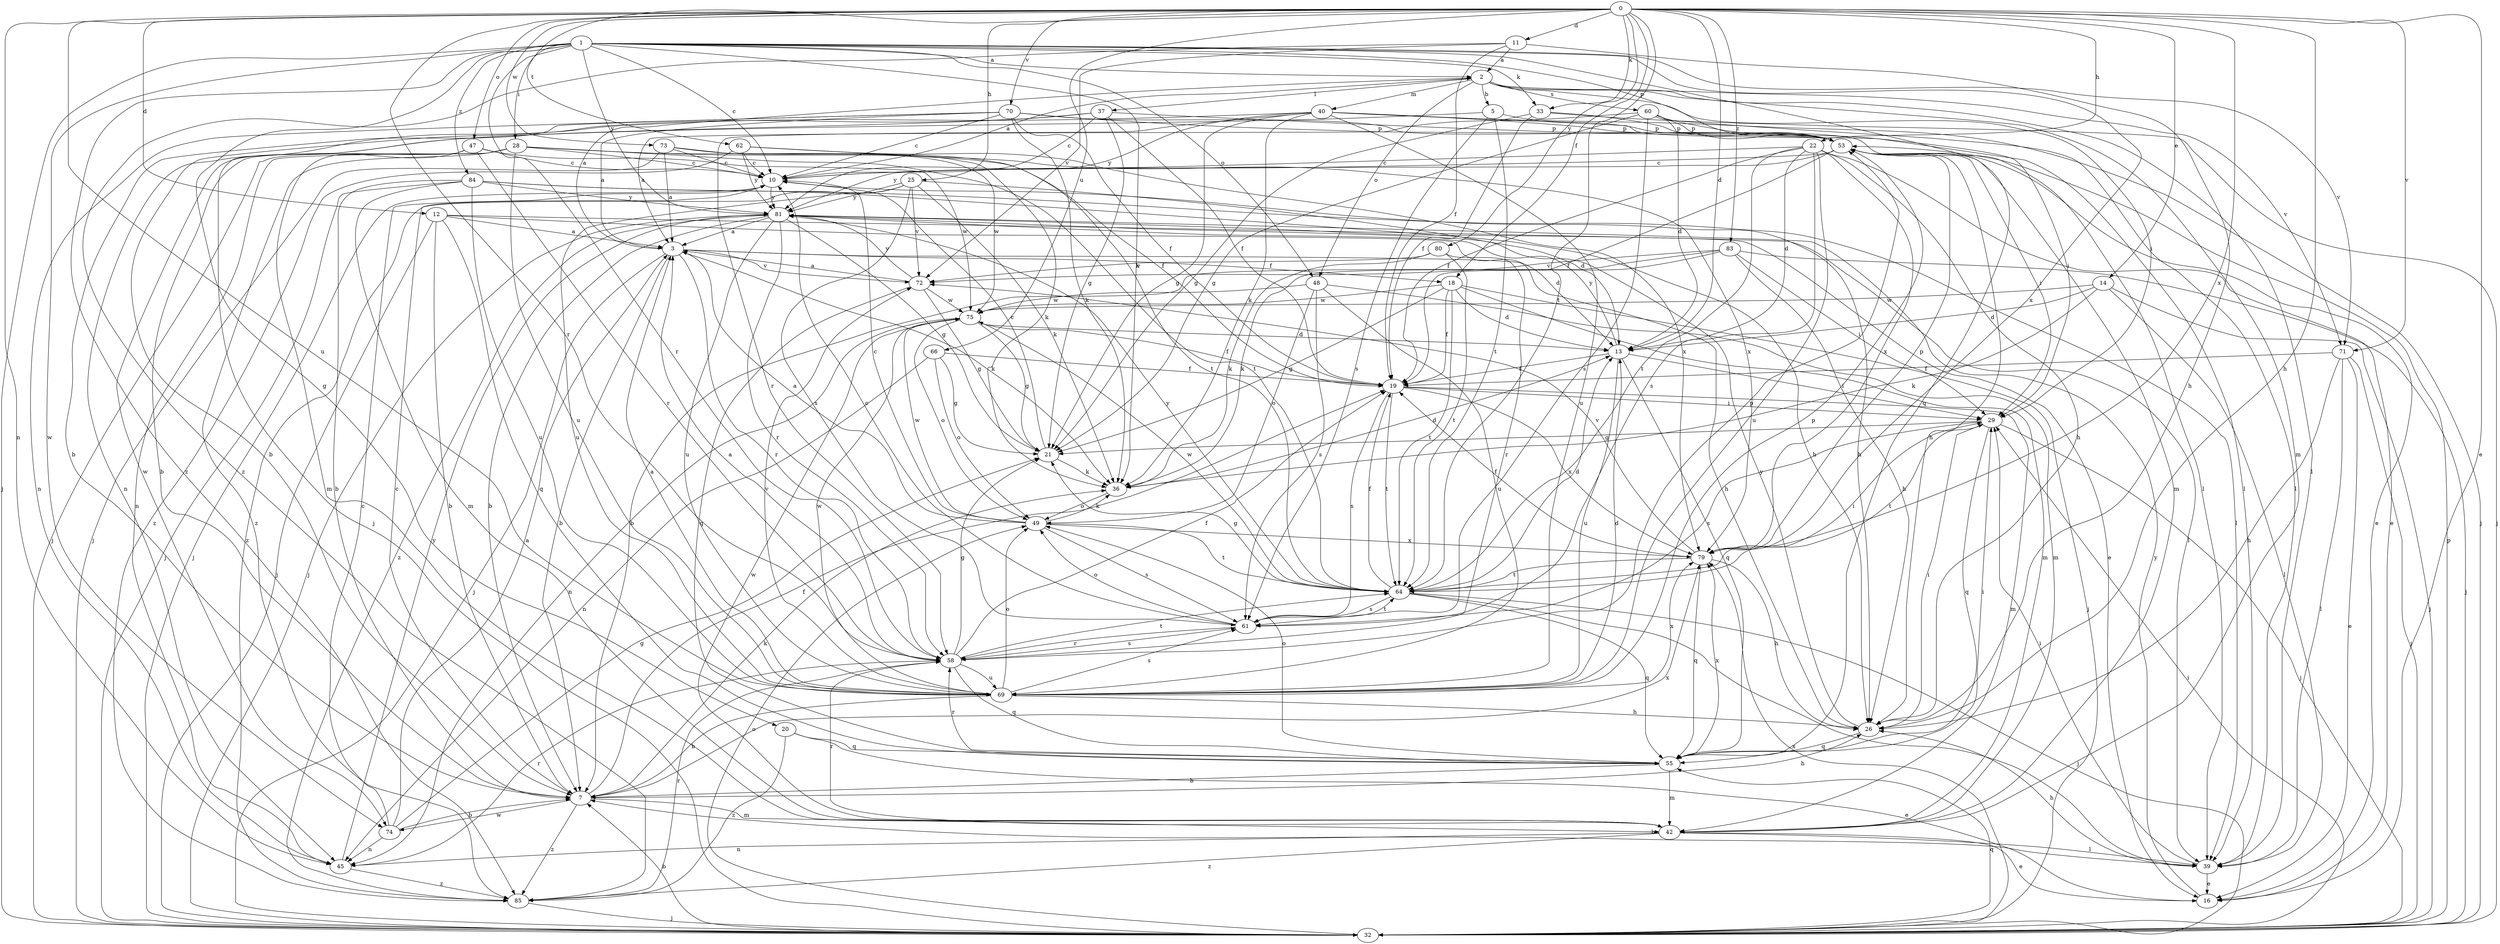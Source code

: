 strict digraph  {
0;
1;
2;
3;
5;
7;
10;
11;
12;
13;
14;
16;
18;
19;
20;
21;
22;
25;
26;
28;
29;
32;
33;
36;
37;
39;
40;
42;
45;
47;
48;
49;
53;
55;
58;
60;
61;
62;
64;
66;
69;
70;
71;
72;
73;
74;
75;
79;
80;
81;
83;
84;
85;
0 -> 11  [label=d];
0 -> 12  [label=d];
0 -> 13  [label=d];
0 -> 14  [label=e];
0 -> 16  [label=e];
0 -> 18  [label=f];
0 -> 22  [label=h];
0 -> 25  [label=h];
0 -> 26  [label=h];
0 -> 33  [label=k];
0 -> 45  [label=n];
0 -> 47  [label=o];
0 -> 58  [label=r];
0 -> 62  [label=t];
0 -> 64  [label=t];
0 -> 66  [label=u];
0 -> 69  [label=u];
0 -> 70  [label=v];
0 -> 71  [label=v];
0 -> 73  [label=w];
0 -> 79  [label=x];
0 -> 80  [label=y];
0 -> 83  [label=z];
1 -> 2  [label=a];
1 -> 10  [label=c];
1 -> 20  [label=g];
1 -> 28  [label=i];
1 -> 32  [label=j];
1 -> 33  [label=k];
1 -> 36  [label=k];
1 -> 48  [label=o];
1 -> 53  [label=p];
1 -> 55  [label=q];
1 -> 58  [label=r];
1 -> 71  [label=v];
1 -> 74  [label=w];
1 -> 79  [label=x];
1 -> 81  [label=y];
1 -> 84  [label=z];
1 -> 85  [label=z];
2 -> 5  [label=b];
2 -> 29  [label=i];
2 -> 37  [label=l];
2 -> 39  [label=l];
2 -> 40  [label=m];
2 -> 42  [label=m];
2 -> 48  [label=o];
2 -> 60  [label=s];
2 -> 71  [label=v];
3 -> 2  [label=a];
3 -> 7  [label=b];
3 -> 18  [label=f];
3 -> 26  [label=h];
3 -> 32  [label=j];
3 -> 36  [label=k];
3 -> 58  [label=r];
3 -> 72  [label=v];
5 -> 53  [label=p];
5 -> 61  [label=s];
5 -> 64  [label=t];
5 -> 74  [label=w];
7 -> 10  [label=c];
7 -> 19  [label=f];
7 -> 26  [label=h];
7 -> 36  [label=k];
7 -> 42  [label=m];
7 -> 74  [label=w];
7 -> 79  [label=x];
7 -> 85  [label=z];
10 -> 2  [label=a];
10 -> 26  [label=h];
10 -> 32  [label=j];
10 -> 81  [label=y];
11 -> 2  [label=a];
11 -> 19  [label=f];
11 -> 26  [label=h];
11 -> 72  [label=v];
11 -> 85  [label=z];
12 -> 3  [label=a];
12 -> 7  [label=b];
12 -> 13  [label=d];
12 -> 32  [label=j];
12 -> 39  [label=l];
12 -> 55  [label=q];
13 -> 19  [label=f];
13 -> 29  [label=i];
13 -> 55  [label=q];
13 -> 69  [label=u];
13 -> 81  [label=y];
14 -> 13  [label=d];
14 -> 32  [label=j];
14 -> 36  [label=k];
14 -> 39  [label=l];
14 -> 75  [label=w];
16 -> 81  [label=y];
18 -> 13  [label=d];
18 -> 19  [label=f];
18 -> 21  [label=g];
18 -> 32  [label=j];
18 -> 42  [label=m];
18 -> 64  [label=t];
18 -> 75  [label=w];
19 -> 29  [label=i];
19 -> 42  [label=m];
19 -> 61  [label=s];
19 -> 64  [label=t];
19 -> 79  [label=x];
20 -> 16  [label=e];
20 -> 55  [label=q];
20 -> 85  [label=z];
21 -> 10  [label=c];
21 -> 36  [label=k];
22 -> 10  [label=c];
22 -> 13  [label=d];
22 -> 16  [label=e];
22 -> 19  [label=f];
22 -> 26  [label=h];
22 -> 61  [label=s];
22 -> 64  [label=t];
22 -> 69  [label=u];
22 -> 79  [label=x];
25 -> 13  [label=d];
25 -> 36  [label=k];
25 -> 61  [label=s];
25 -> 69  [label=u];
25 -> 72  [label=v];
25 -> 81  [label=y];
25 -> 85  [label=z];
26 -> 29  [label=i];
26 -> 55  [label=q];
26 -> 81  [label=y];
28 -> 10  [label=c];
28 -> 19  [label=f];
28 -> 32  [label=j];
28 -> 45  [label=n];
28 -> 64  [label=t];
28 -> 69  [label=u];
28 -> 79  [label=x];
28 -> 85  [label=z];
29 -> 21  [label=g];
29 -> 32  [label=j];
29 -> 55  [label=q];
29 -> 61  [label=s];
29 -> 64  [label=t];
32 -> 7  [label=b];
32 -> 29  [label=i];
32 -> 49  [label=o];
32 -> 53  [label=p];
32 -> 55  [label=q];
32 -> 79  [label=x];
33 -> 19  [label=f];
33 -> 21  [label=g];
33 -> 32  [label=j];
33 -> 53  [label=p];
36 -> 13  [label=d];
36 -> 49  [label=o];
37 -> 7  [label=b];
37 -> 10  [label=c];
37 -> 19  [label=f];
37 -> 21  [label=g];
37 -> 32  [label=j];
37 -> 53  [label=p];
39 -> 7  [label=b];
39 -> 16  [label=e];
39 -> 26  [label=h];
39 -> 29  [label=i];
40 -> 21  [label=g];
40 -> 32  [label=j];
40 -> 36  [label=k];
40 -> 39  [label=l];
40 -> 45  [label=n];
40 -> 53  [label=p];
40 -> 58  [label=r];
40 -> 69  [label=u];
40 -> 81  [label=y];
42 -> 16  [label=e];
42 -> 39  [label=l];
42 -> 45  [label=n];
42 -> 58  [label=r];
42 -> 75  [label=w];
42 -> 85  [label=z];
45 -> 58  [label=r];
45 -> 81  [label=y];
45 -> 85  [label=z];
47 -> 7  [label=b];
47 -> 10  [label=c];
47 -> 42  [label=m];
47 -> 58  [label=r];
47 -> 75  [label=w];
48 -> 42  [label=m];
48 -> 49  [label=o];
48 -> 61  [label=s];
48 -> 69  [label=u];
48 -> 75  [label=w];
49 -> 3  [label=a];
49 -> 10  [label=c];
49 -> 36  [label=k];
49 -> 61  [label=s];
49 -> 64  [label=t];
49 -> 75  [label=w];
49 -> 79  [label=x];
53 -> 10  [label=c];
53 -> 16  [label=e];
53 -> 19  [label=f];
53 -> 26  [label=h];
53 -> 29  [label=i];
53 -> 42  [label=m];
53 -> 81  [label=y];
55 -> 7  [label=b];
55 -> 29  [label=i];
55 -> 42  [label=m];
55 -> 49  [label=o];
55 -> 58  [label=r];
55 -> 79  [label=x];
58 -> 3  [label=a];
58 -> 19  [label=f];
58 -> 21  [label=g];
58 -> 53  [label=p];
58 -> 55  [label=q];
58 -> 61  [label=s];
58 -> 64  [label=t];
58 -> 69  [label=u];
60 -> 3  [label=a];
60 -> 13  [label=d];
60 -> 21  [label=g];
60 -> 29  [label=i];
60 -> 39  [label=l];
60 -> 53  [label=p];
60 -> 61  [label=s];
61 -> 10  [label=c];
61 -> 49  [label=o];
61 -> 58  [label=r];
61 -> 64  [label=t];
62 -> 10  [label=c];
62 -> 64  [label=t];
62 -> 79  [label=x];
62 -> 81  [label=y];
62 -> 85  [label=z];
64 -> 13  [label=d];
64 -> 19  [label=f];
64 -> 21  [label=g];
64 -> 29  [label=i];
64 -> 32  [label=j];
64 -> 39  [label=l];
64 -> 55  [label=q];
64 -> 61  [label=s];
64 -> 75  [label=w];
64 -> 81  [label=y];
66 -> 19  [label=f];
66 -> 21  [label=g];
66 -> 45  [label=n];
66 -> 49  [label=o];
69 -> 3  [label=a];
69 -> 7  [label=b];
69 -> 13  [label=d];
69 -> 26  [label=h];
69 -> 49  [label=o];
69 -> 53  [label=p];
69 -> 61  [label=s];
69 -> 72  [label=v];
69 -> 75  [label=w];
69 -> 79  [label=x];
70 -> 3  [label=a];
70 -> 7  [label=b];
70 -> 10  [label=c];
70 -> 19  [label=f];
70 -> 36  [label=k];
70 -> 39  [label=l];
70 -> 45  [label=n];
70 -> 53  [label=p];
71 -> 16  [label=e];
71 -> 19  [label=f];
71 -> 26  [label=h];
71 -> 32  [label=j];
71 -> 39  [label=l];
72 -> 3  [label=a];
72 -> 21  [label=g];
72 -> 55  [label=q];
72 -> 75  [label=w];
72 -> 81  [label=y];
73 -> 3  [label=a];
73 -> 10  [label=c];
73 -> 32  [label=j];
73 -> 36  [label=k];
73 -> 75  [label=w];
74 -> 3  [label=a];
74 -> 7  [label=b];
74 -> 10  [label=c];
74 -> 21  [label=g];
74 -> 45  [label=n];
75 -> 13  [label=d];
75 -> 19  [label=f];
75 -> 21  [label=g];
75 -> 45  [label=n];
75 -> 49  [label=o];
79 -> 19  [label=f];
79 -> 26  [label=h];
79 -> 53  [label=p];
79 -> 55  [label=q];
79 -> 64  [label=t];
79 -> 72  [label=v];
80 -> 36  [label=k];
80 -> 58  [label=r];
80 -> 64  [label=t];
80 -> 72  [label=v];
81 -> 3  [label=a];
81 -> 7  [label=b];
81 -> 16  [label=e];
81 -> 21  [label=g];
81 -> 32  [label=j];
81 -> 58  [label=r];
81 -> 69  [label=u];
81 -> 85  [label=z];
83 -> 7  [label=b];
83 -> 26  [label=h];
83 -> 29  [label=i];
83 -> 32  [label=j];
83 -> 36  [label=k];
83 -> 72  [label=v];
84 -> 7  [label=b];
84 -> 26  [label=h];
84 -> 32  [label=j];
84 -> 39  [label=l];
84 -> 42  [label=m];
84 -> 69  [label=u];
84 -> 81  [label=y];
85 -> 32  [label=j];
85 -> 58  [label=r];
}

